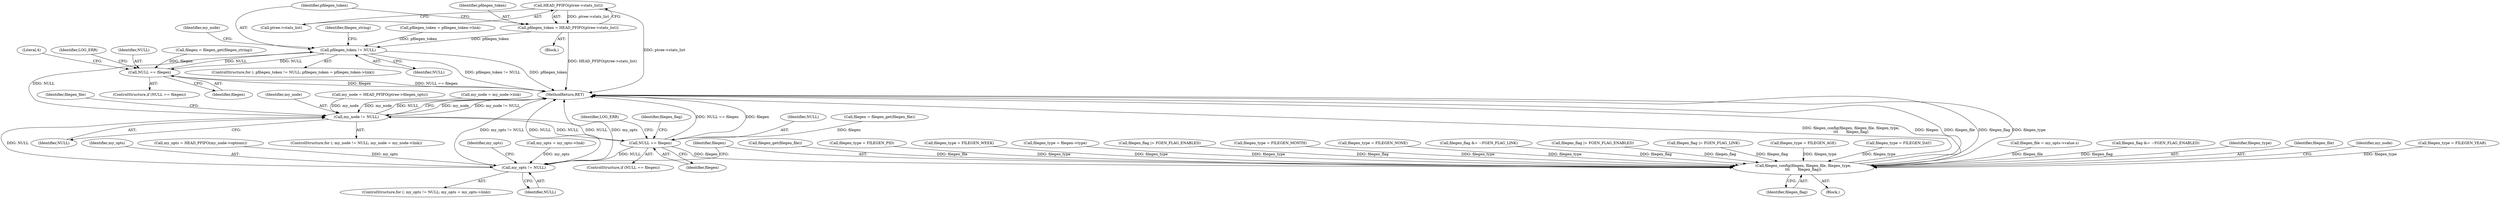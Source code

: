 digraph "0_ntp_52e977d79a0c4ace997e5c74af429844da2f27be@pointer" {
"1000128" [label="(Call,HEAD_PFIFO(ptree->stats_list))"];
"1000126" [label="(Call,pfilegen_token = HEAD_PFIFO(ptree->stats_list))"];
"1000133" [label="(Call,pfilegen_token != NULL)"];
"1000153" [label="(Call,NULL == filegen)"];
"1000187" [label="(Call,my_node != NULL)"];
"1000207" [label="(Call,NULL == filegen)"];
"1000236" [label="(Call,my_opts != NULL)"];
"1000356" [label="(Call,filegen_config(filegen, filegen_file, filegen_type,\n\t\t\t       filegen_flag))"];
"1000108" [label="(Block,)"];
"1000208" [label="(Identifier,NULL)"];
"1000251" [label="(Call,filegen_file = my_opts->value.s)"];
"1000331" [label="(Call,filegen_flag &= ~FGEN_FLAG_ENABLED)"];
"1000181" [label="(Identifier,my_node)"];
"1000126" [label="(Call,pfilegen_token = HEAD_PFIFO(ptree->stats_list))"];
"1000237" [label="(Identifier,my_opts)"];
"1000163" [label="(Literal,4)"];
"1000359" [label="(Identifier,filegen_type)"];
"1000361" [label="(MethodReturn,RET)"];
"1000129" [label="(Call,ptree->stats_list)"];
"1000127" [label="(Identifier,pfilegen_token)"];
"1000197" [label="(Identifier,filegen_file)"];
"1000358" [label="(Identifier,filegen_file)"];
"1000191" [label="(Identifier,my_node)"];
"1000297" [label="(Call,filegen_type = FILEGEN_YEAR)"];
"1000188" [label="(Identifier,my_node)"];
"1000207" [label="(Call,NULL == filegen)"];
"1000206" [label="(ControlStructure,if (NULL == filegen))"];
"1000186" [label="(ControlStructure,for (; my_node != NULL; my_node = my_node->link))"];
"1000180" [label="(Call,my_node = HEAD_PFIFO(ptree->filegen_opts))"];
"1000190" [label="(Call,my_node = my_node->link)"];
"1000187" [label="(Call,my_node != NULL)"];
"1000204" [label="(Call,filegen_get(filegen_file))"];
"1000134" [label="(Identifier,pfilegen_token)"];
"1000277" [label="(Call,filegen_type = FILEGEN_PID)"];
"1000202" [label="(Call,filegen = filegen_get(filegen_file))"];
"1000360" [label="(Identifier,filegen_flag)"];
"1000158" [label="(Identifier,LOG_ERR)"];
"1000287" [label="(Call,filegen_type = FILEGEN_WEEK)"];
"1000133" [label="(Call,pfilegen_token != NULL)"];
"1000235" [label="(ControlStructure,for (; my_opts != NULL; my_opts = my_opts->link))"];
"1000135" [label="(Identifier,NULL)"];
"1000229" [label="(Call,my_opts = HEAD_PFIFO(my_node->options))"];
"1000209" [label="(Identifier,filegen)"];
"1000357" [label="(Identifier,filegen)"];
"1000221" [label="(Call,filegen_type = filegen->type)"];
"1000143" [label="(Identifier,filegen_string)"];
"1000154" [label="(Identifier,NULL)"];
"1000226" [label="(Call,filegen_flag |= FGEN_FLAG_ENABLED)"];
"1000148" [label="(Call,filegen = filegen_get(filegen_string))"];
"1000152" [label="(ControlStructure,if (NULL == filegen))"];
"1000292" [label="(Call,filegen_type = FILEGEN_MONTH)"];
"1000272" [label="(Call,filegen_type = FILEGEN_NONE)"];
"1000321" [label="(Call,filegen_flag &= ~FGEN_FLAG_LINK)"];
"1000238" [label="(Identifier,NULL)"];
"1000247" [label="(Identifier,my_opts)"];
"1000212" [label="(Identifier,LOG_ERR)"];
"1000153" [label="(Call,NULL == filegen)"];
"1000356" [label="(Call,filegen_config(filegen, filegen_file, filegen_type,\n\t\t\t       filegen_flag))"];
"1000236" [label="(Call,my_opts != NULL)"];
"1000326" [label="(Call,filegen_flag |= FGEN_FLAG_ENABLED)"];
"1000316" [label="(Call,filegen_flag |= FGEN_FLAG_LINK)"];
"1000302" [label="(Call,filegen_type = FILEGEN_AGE)"];
"1000195" [label="(Block,)"];
"1000132" [label="(ControlStructure,for (; pfilegen_token != NULL; pfilegen_token = pfilegen_token->link))"];
"1000189" [label="(Identifier,NULL)"];
"1000217" [label="(Identifier,filegen_flag)"];
"1000239" [label="(Call,my_opts = my_opts->link)"];
"1000128" [label="(Call,HEAD_PFIFO(ptree->stats_list))"];
"1000136" [label="(Call,pfilegen_token = pfilegen_token->link)"];
"1000155" [label="(Identifier,filegen)"];
"1000282" [label="(Call,filegen_type = FILEGEN_DAY)"];
"1000128" -> "1000126"  [label="AST: "];
"1000128" -> "1000129"  [label="CFG: "];
"1000129" -> "1000128"  [label="AST: "];
"1000126" -> "1000128"  [label="CFG: "];
"1000128" -> "1000361"  [label="DDG: ptree->stats_list"];
"1000128" -> "1000126"  [label="DDG: ptree->stats_list"];
"1000126" -> "1000108"  [label="AST: "];
"1000127" -> "1000126"  [label="AST: "];
"1000134" -> "1000126"  [label="CFG: "];
"1000126" -> "1000361"  [label="DDG: HEAD_PFIFO(ptree->stats_list)"];
"1000126" -> "1000133"  [label="DDG: pfilegen_token"];
"1000133" -> "1000132"  [label="AST: "];
"1000133" -> "1000135"  [label="CFG: "];
"1000134" -> "1000133"  [label="AST: "];
"1000135" -> "1000133"  [label="AST: "];
"1000143" -> "1000133"  [label="CFG: "];
"1000181" -> "1000133"  [label="CFG: "];
"1000133" -> "1000361"  [label="DDG: pfilegen_token != NULL"];
"1000133" -> "1000361"  [label="DDG: pfilegen_token"];
"1000136" -> "1000133"  [label="DDG: pfilegen_token"];
"1000153" -> "1000133"  [label="DDG: NULL"];
"1000133" -> "1000153"  [label="DDG: NULL"];
"1000133" -> "1000187"  [label="DDG: NULL"];
"1000153" -> "1000152"  [label="AST: "];
"1000153" -> "1000155"  [label="CFG: "];
"1000154" -> "1000153"  [label="AST: "];
"1000155" -> "1000153"  [label="AST: "];
"1000158" -> "1000153"  [label="CFG: "];
"1000163" -> "1000153"  [label="CFG: "];
"1000153" -> "1000361"  [label="DDG: filegen"];
"1000153" -> "1000361"  [label="DDG: NULL == filegen"];
"1000148" -> "1000153"  [label="DDG: filegen"];
"1000187" -> "1000186"  [label="AST: "];
"1000187" -> "1000189"  [label="CFG: "];
"1000188" -> "1000187"  [label="AST: "];
"1000189" -> "1000187"  [label="AST: "];
"1000197" -> "1000187"  [label="CFG: "];
"1000361" -> "1000187"  [label="CFG: "];
"1000187" -> "1000361"  [label="DDG: my_node"];
"1000187" -> "1000361"  [label="DDG: my_node != NULL"];
"1000187" -> "1000361"  [label="DDG: NULL"];
"1000180" -> "1000187"  [label="DDG: my_node"];
"1000190" -> "1000187"  [label="DDG: my_node"];
"1000236" -> "1000187"  [label="DDG: NULL"];
"1000207" -> "1000187"  [label="DDG: NULL"];
"1000187" -> "1000207"  [label="DDG: NULL"];
"1000207" -> "1000206"  [label="AST: "];
"1000207" -> "1000209"  [label="CFG: "];
"1000208" -> "1000207"  [label="AST: "];
"1000209" -> "1000207"  [label="AST: "];
"1000212" -> "1000207"  [label="CFG: "];
"1000217" -> "1000207"  [label="CFG: "];
"1000207" -> "1000361"  [label="DDG: filegen"];
"1000207" -> "1000361"  [label="DDG: NULL == filegen"];
"1000202" -> "1000207"  [label="DDG: filegen"];
"1000207" -> "1000236"  [label="DDG: NULL"];
"1000207" -> "1000356"  [label="DDG: filegen"];
"1000236" -> "1000235"  [label="AST: "];
"1000236" -> "1000238"  [label="CFG: "];
"1000237" -> "1000236"  [label="AST: "];
"1000238" -> "1000236"  [label="AST: "];
"1000247" -> "1000236"  [label="CFG: "];
"1000357" -> "1000236"  [label="CFG: "];
"1000236" -> "1000361"  [label="DDG: my_opts"];
"1000236" -> "1000361"  [label="DDG: my_opts != NULL"];
"1000236" -> "1000361"  [label="DDG: NULL"];
"1000239" -> "1000236"  [label="DDG: my_opts"];
"1000229" -> "1000236"  [label="DDG: my_opts"];
"1000356" -> "1000195"  [label="AST: "];
"1000356" -> "1000360"  [label="CFG: "];
"1000357" -> "1000356"  [label="AST: "];
"1000358" -> "1000356"  [label="AST: "];
"1000359" -> "1000356"  [label="AST: "];
"1000360" -> "1000356"  [label="AST: "];
"1000191" -> "1000356"  [label="CFG: "];
"1000356" -> "1000361"  [label="DDG: filegen_config(filegen, filegen_file, filegen_type,\n\t\t\t       filegen_flag)"];
"1000356" -> "1000361"  [label="DDG: filegen"];
"1000356" -> "1000361"  [label="DDG: filegen_file"];
"1000356" -> "1000361"  [label="DDG: filegen_flag"];
"1000356" -> "1000361"  [label="DDG: filegen_type"];
"1000251" -> "1000356"  [label="DDG: filegen_file"];
"1000204" -> "1000356"  [label="DDG: filegen_file"];
"1000297" -> "1000356"  [label="DDG: filegen_type"];
"1000292" -> "1000356"  [label="DDG: filegen_type"];
"1000302" -> "1000356"  [label="DDG: filegen_type"];
"1000221" -> "1000356"  [label="DDG: filegen_type"];
"1000277" -> "1000356"  [label="DDG: filegen_type"];
"1000272" -> "1000356"  [label="DDG: filegen_type"];
"1000287" -> "1000356"  [label="DDG: filegen_type"];
"1000282" -> "1000356"  [label="DDG: filegen_type"];
"1000226" -> "1000356"  [label="DDG: filegen_flag"];
"1000331" -> "1000356"  [label="DDG: filegen_flag"];
"1000321" -> "1000356"  [label="DDG: filegen_flag"];
"1000326" -> "1000356"  [label="DDG: filegen_flag"];
"1000316" -> "1000356"  [label="DDG: filegen_flag"];
}

